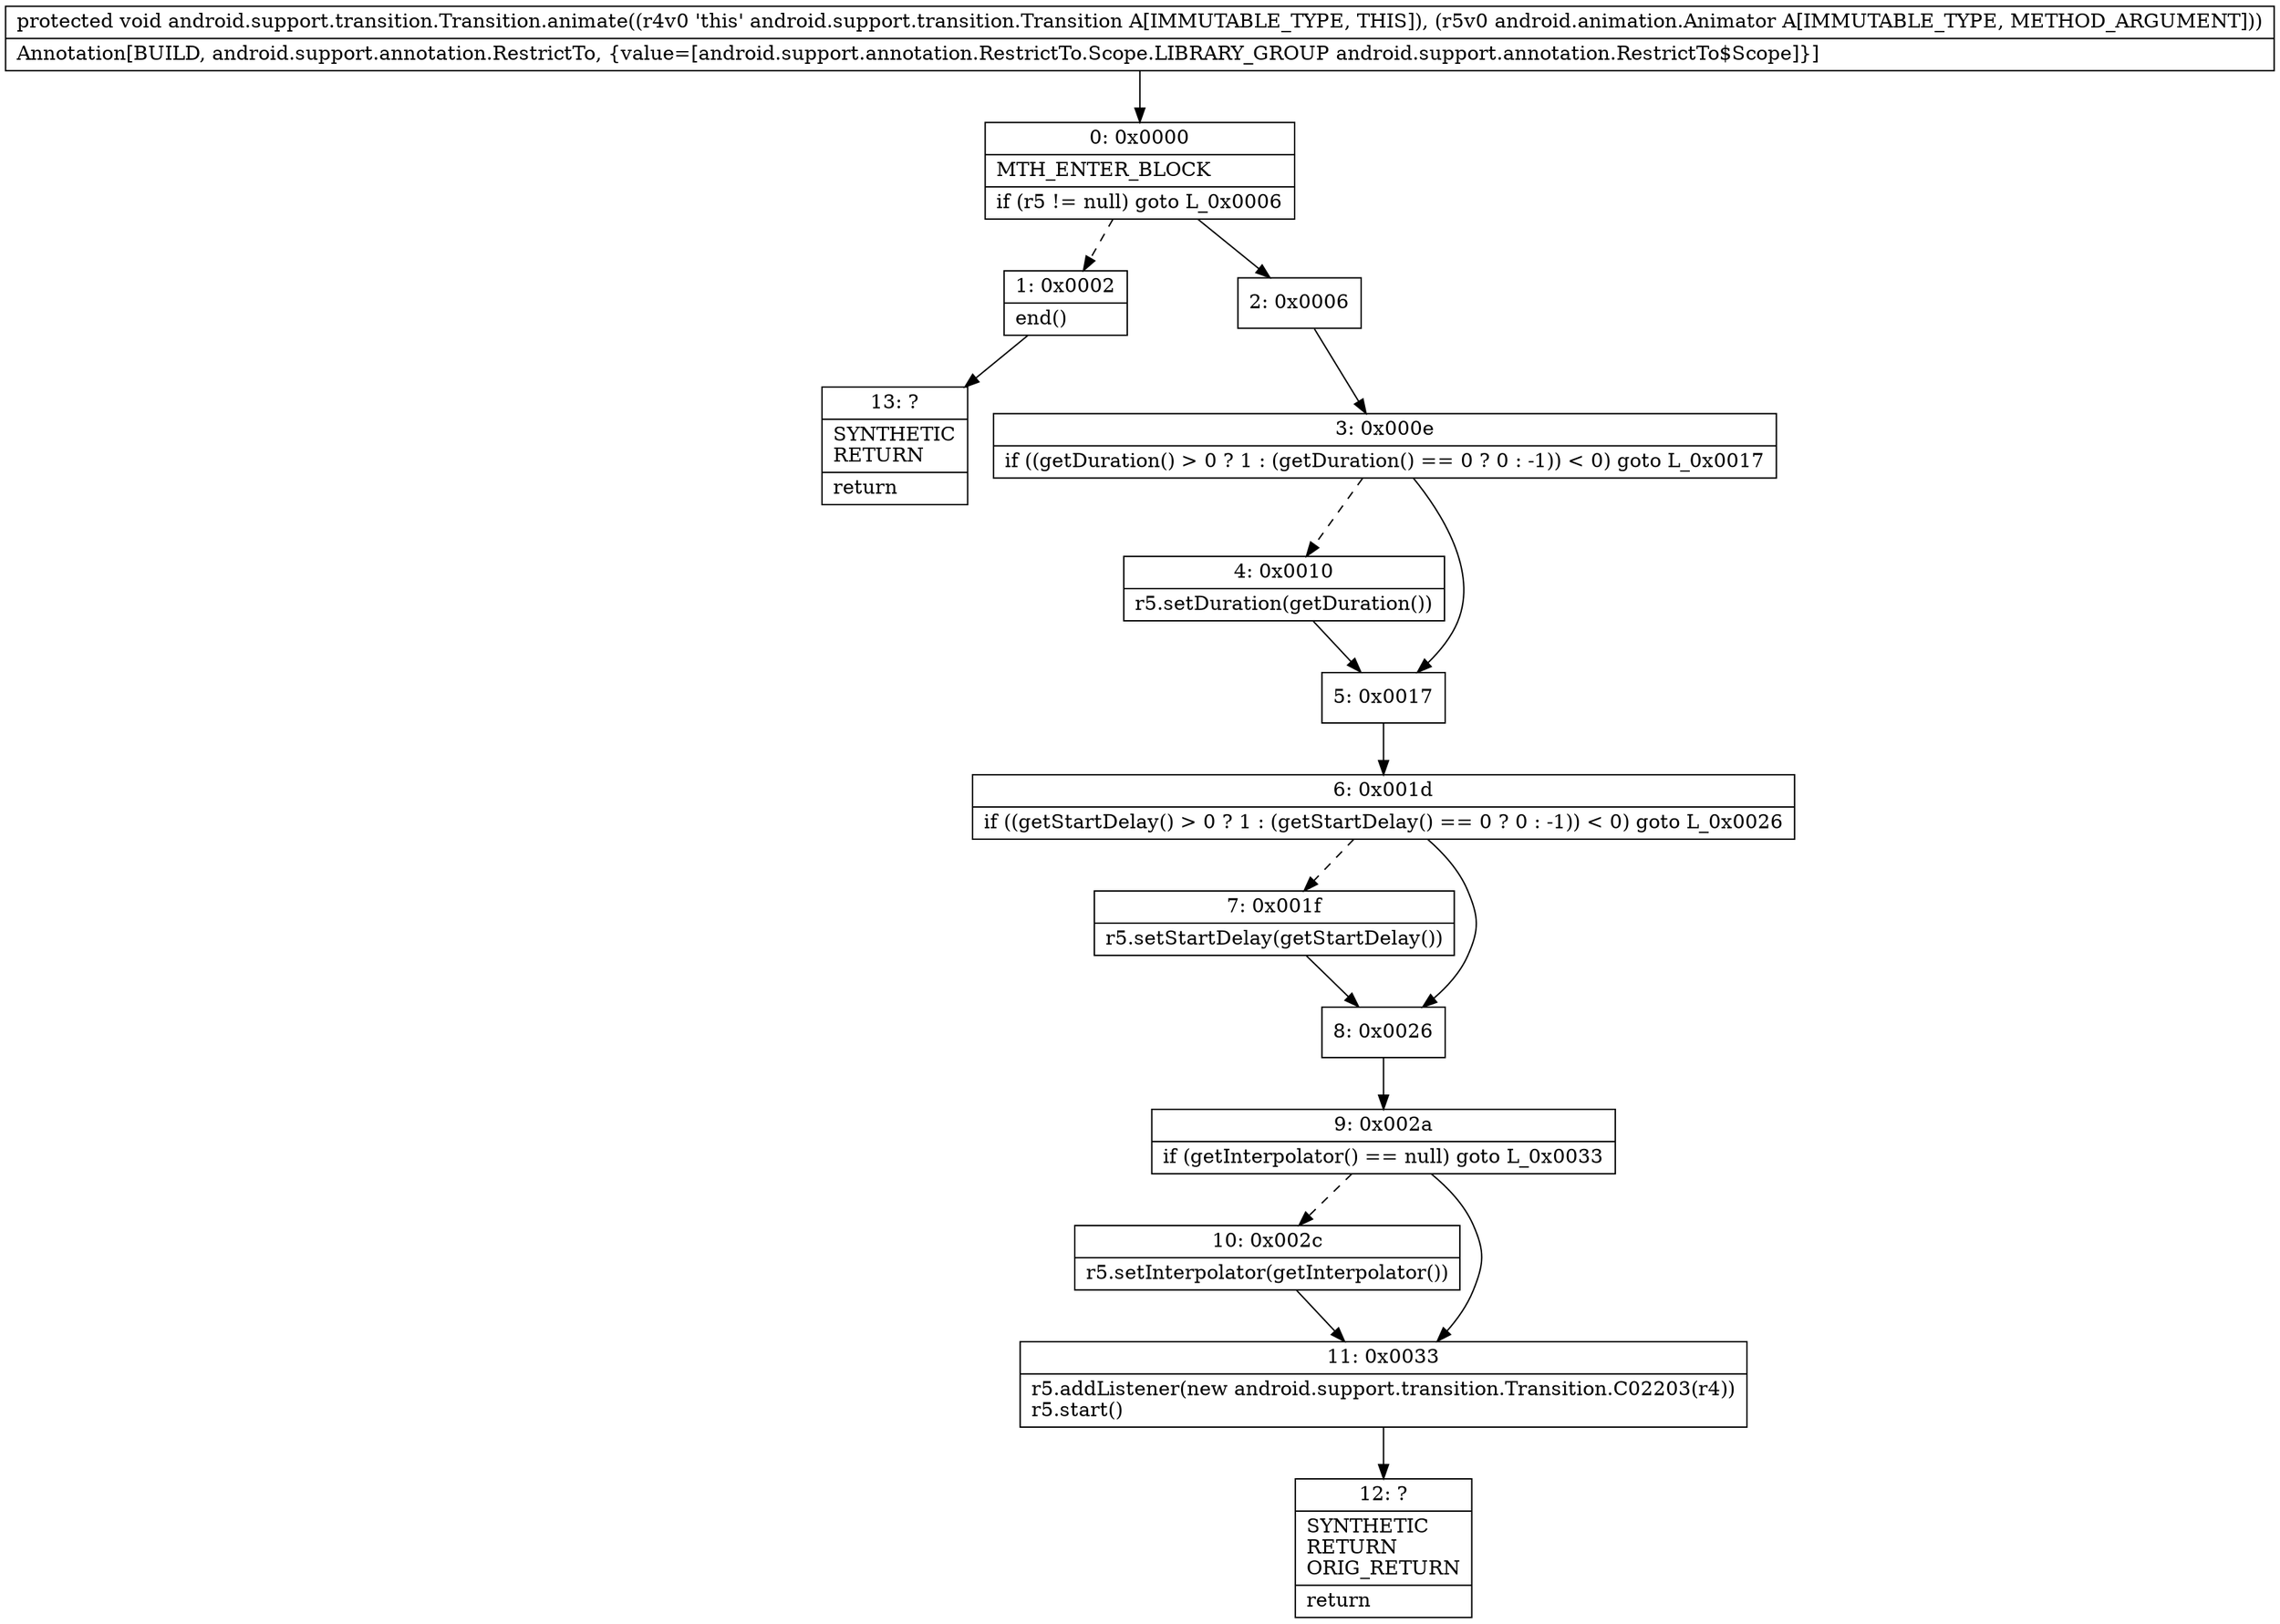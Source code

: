 digraph "CFG forandroid.support.transition.Transition.animate(Landroid\/animation\/Animator;)V" {
Node_0 [shape=record,label="{0\:\ 0x0000|MTH_ENTER_BLOCK\l|if (r5 != null) goto L_0x0006\l}"];
Node_1 [shape=record,label="{1\:\ 0x0002|end()\l}"];
Node_2 [shape=record,label="{2\:\ 0x0006}"];
Node_3 [shape=record,label="{3\:\ 0x000e|if ((getDuration() \> 0 ? 1 : (getDuration() == 0 ? 0 : \-1)) \< 0) goto L_0x0017\l}"];
Node_4 [shape=record,label="{4\:\ 0x0010|r5.setDuration(getDuration())\l}"];
Node_5 [shape=record,label="{5\:\ 0x0017}"];
Node_6 [shape=record,label="{6\:\ 0x001d|if ((getStartDelay() \> 0 ? 1 : (getStartDelay() == 0 ? 0 : \-1)) \< 0) goto L_0x0026\l}"];
Node_7 [shape=record,label="{7\:\ 0x001f|r5.setStartDelay(getStartDelay())\l}"];
Node_8 [shape=record,label="{8\:\ 0x0026}"];
Node_9 [shape=record,label="{9\:\ 0x002a|if (getInterpolator() == null) goto L_0x0033\l}"];
Node_10 [shape=record,label="{10\:\ 0x002c|r5.setInterpolator(getInterpolator())\l}"];
Node_11 [shape=record,label="{11\:\ 0x0033|r5.addListener(new android.support.transition.Transition.C02203(r4))\lr5.start()\l}"];
Node_12 [shape=record,label="{12\:\ ?|SYNTHETIC\lRETURN\lORIG_RETURN\l|return\l}"];
Node_13 [shape=record,label="{13\:\ ?|SYNTHETIC\lRETURN\l|return\l}"];
MethodNode[shape=record,label="{protected void android.support.transition.Transition.animate((r4v0 'this' android.support.transition.Transition A[IMMUTABLE_TYPE, THIS]), (r5v0 android.animation.Animator A[IMMUTABLE_TYPE, METHOD_ARGUMENT]))  | Annotation[BUILD, android.support.annotation.RestrictTo, \{value=[android.support.annotation.RestrictTo.Scope.LIBRARY_GROUP android.support.annotation.RestrictTo$Scope]\}]\l}"];
MethodNode -> Node_0;
Node_0 -> Node_1[style=dashed];
Node_0 -> Node_2;
Node_1 -> Node_13;
Node_2 -> Node_3;
Node_3 -> Node_4[style=dashed];
Node_3 -> Node_5;
Node_4 -> Node_5;
Node_5 -> Node_6;
Node_6 -> Node_7[style=dashed];
Node_6 -> Node_8;
Node_7 -> Node_8;
Node_8 -> Node_9;
Node_9 -> Node_10[style=dashed];
Node_9 -> Node_11;
Node_10 -> Node_11;
Node_11 -> Node_12;
}

